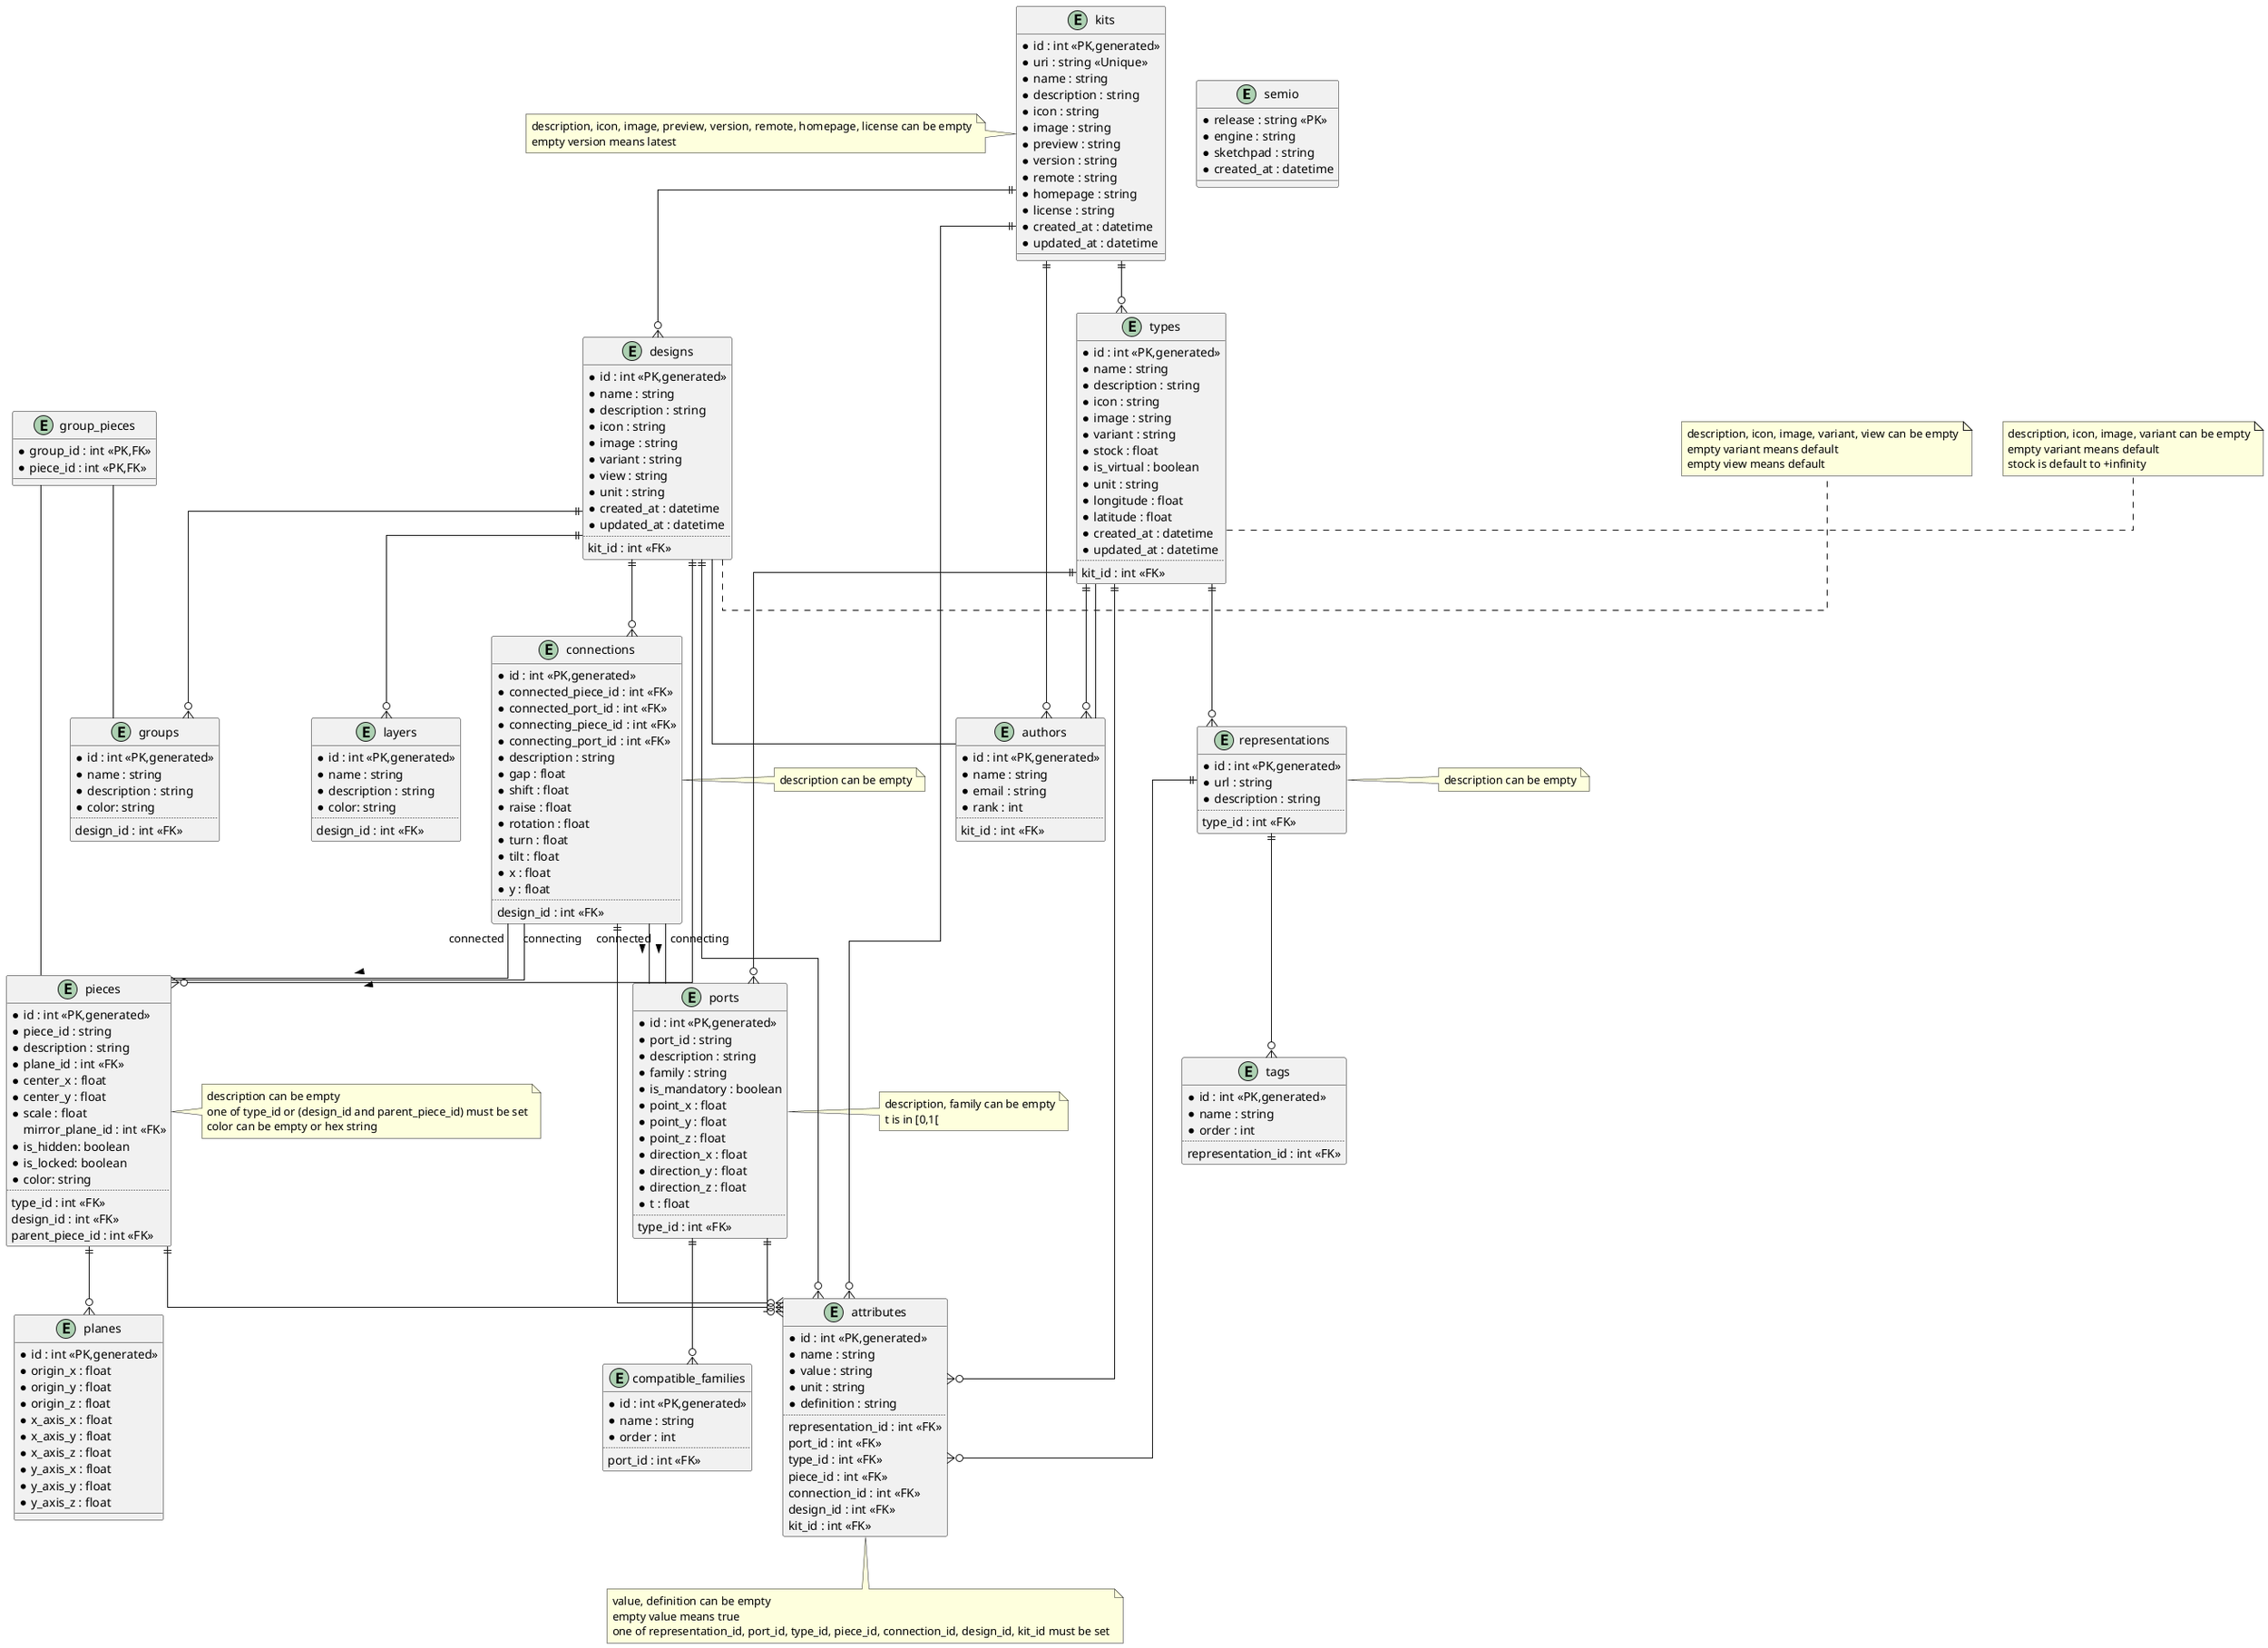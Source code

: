 @startuml "data architecture"
skinparam linetype ortho

entity semio {
    *release : string <<PK>>
    *engine : string
    *sketchpad : string
    *created_at : datetime
}

entity attributes {
    *id : int <<PK,generated>>
    *name : string
    *value : string
    *unit : string
    *definition : string
    ..
    representation_id : int <<FK>>
    port_id : int <<FK>>
    type_id : int <<FK>>
    piece_id : int <<FK>>
    connection_id : int <<FK>>
    design_id : int <<FK>>
    kit_id : int <<FK>>
}
note bottom of attributes
    value, definition can be empty
    empty value means true
    one of representation_id, port_id, type_id, piece_id, connection_id, design_id, kit_id must be set
end note

entity tags {
    *id : int <<PK,generated>>
    *name : string
    *order : int
    ..
    representation_id : int <<FK>>
}

entity representations {
    *id : int <<PK,generated>>
    *url : string
    *description : string
    ..
    type_id : int <<FK>>
}
note right of representations
    description can be empty
end note

entity planes {
    *id : int <<PK,generated>>
    *origin_x : float
    *origin_y : float
    *origin_z : float
    *x_axis_x : float
    *x_axis_y : float
    *x_axis_z : float
    *y_axis_x : float
    *y_axis_y : float
    *y_axis_z : float
}

entity compatible_families {
  *id : int <<PK,generated>>
  *name : string
  *order : int
  ..
  port_id : int <<FK>>
}

entity ports {
    *id : int <<PK,generated>>
    *port_id : string
    *description : string
    *family : string
    *is_mandatory : boolean
    *point_x : float
    *point_y : float
    *point_z : float
    *direction_x : float
    *direction_y : float
    *direction_z : float
    *t : float
    ..
    type_id : int <<FK>>
}
note right of ports
    description, family can be empty
    t is in [0,1[
end note

entity authors {
    *id : int <<PK,generated>>
    *name : string
    *email : string
    *rank : int
    ..
    kit_id : int <<FK>>
}

entity types {
    *id : int <<PK,generated>>
    *name : string
    *description : string
    *icon : string
    *image : string
    *variant : string
    *stock : float
    *is_virtual : boolean
    *unit : string
    *longitude : float
    *latitude : float
    *created_at : datetime
    *updated_at : datetime
    ..
    kit_id : int <<FK>>
}
note right of types
    description, icon, image, variant can be empty
    empty variant means default
    stock is default to +infinity
end note

entity pieces {
    *id : int <<PK,generated>>
    *piece_id : string
    *description : string
    *plane_id : int <<FK>>
    *center_x : float
    *center_y : float
    *scale : float
    mirror_plane_id : int <<FK>>
    *is_hidden: boolean
    *is_locked: boolean
    *color: string
    ..
    type_id : int <<FK>>
    design_id : int <<FK>>
    parent_piece_id : int <<FK>>
}
note right of pieces
    description can be empty
    one of type_id or (design_id and parent_piece_id) must be set
    color can be empty or hex string
end note

entity connections {
    *id : int <<PK,generated>>
    *connected_piece_id : int <<FK>>
    *connected_port_id : int <<FK>>
    *connecting_piece_id : int <<FK>>
    *connecting_port_id : int <<FK>>
    *description : string
    *gap : float
    *shift : float
    *raise : float
    *rotation : float
    *turn : float
    *tilt : float
    *x : float
    *y : float
    ..
    design_id : int <<FK>>
}
note right of connections
    description can be empty
end note

entity layers {
    *id : int <<PK,generated>>
    *name : string
    *description : string
    *color: string
    ..
    design_id : int <<FK>>
}

entity groups {
    *id : int <<PK,generated>>
    *name : string
    *description : string
    *color: string
    ..
    design_id : int <<FK>>
}

entity group_pieces {
    *group_id : int <<PK,FK>>
    *piece_id : int <<PK,FK>>
}

entity designs {
    *id : int <<PK,generated>>
    *name : string
    *description : string
    *icon : string
    *image : string
    *variant : string
    *view : string
    *unit : string
    *created_at : datetime
    *updated_at : datetime
    ..
    kit_id : int <<FK>>
}
note right of designs
    description, icon, image, variant, view can be empty
    empty variant means default
    empty view means default
end note

entity kits {
    *id : int <<PK,generated>>
    *uri : string <<Unique>>
    *name : string
    *description : string
    *icon : string
    *image : string
    *preview : string
    *version : string
    *remote : string
    *homepage : string
    *license : string
    *created_at : datetime
    *updated_at : datetime
}
note left of kits
    description, icon, image, preview, version, remote, homepage, license can be empty
    empty version means latest
end note

kits ||--o{ types
kits ||--o{ designs
kits ||--o{ attributes
kits ||--o{ authors

designs ||--o{ layers
designs ||--o{ pieces
designs ||--o{ groups
designs ||--o{ connections
designs ||--o{ attributes
designs -- authors

group_pieces -- groups
group_pieces -- pieces

types ||--o{ representations
types ||--o{ ports
types ||--o{ authors
types ||--o{ attributes
types -- authors

pieces ||--o{ planes
pieces ||--o{ attributes

connections ||--o{ attributes

representations ||--o{ tags
representations ||--o{ attributes

ports ||--o{ compatible_families
ports ||--o{ attributes

connections -- pieces : "connected" >
connections -- pieces : "connecting" >
connections -- ports : "connected" >
connections -- ports : "connecting" >

@enduml